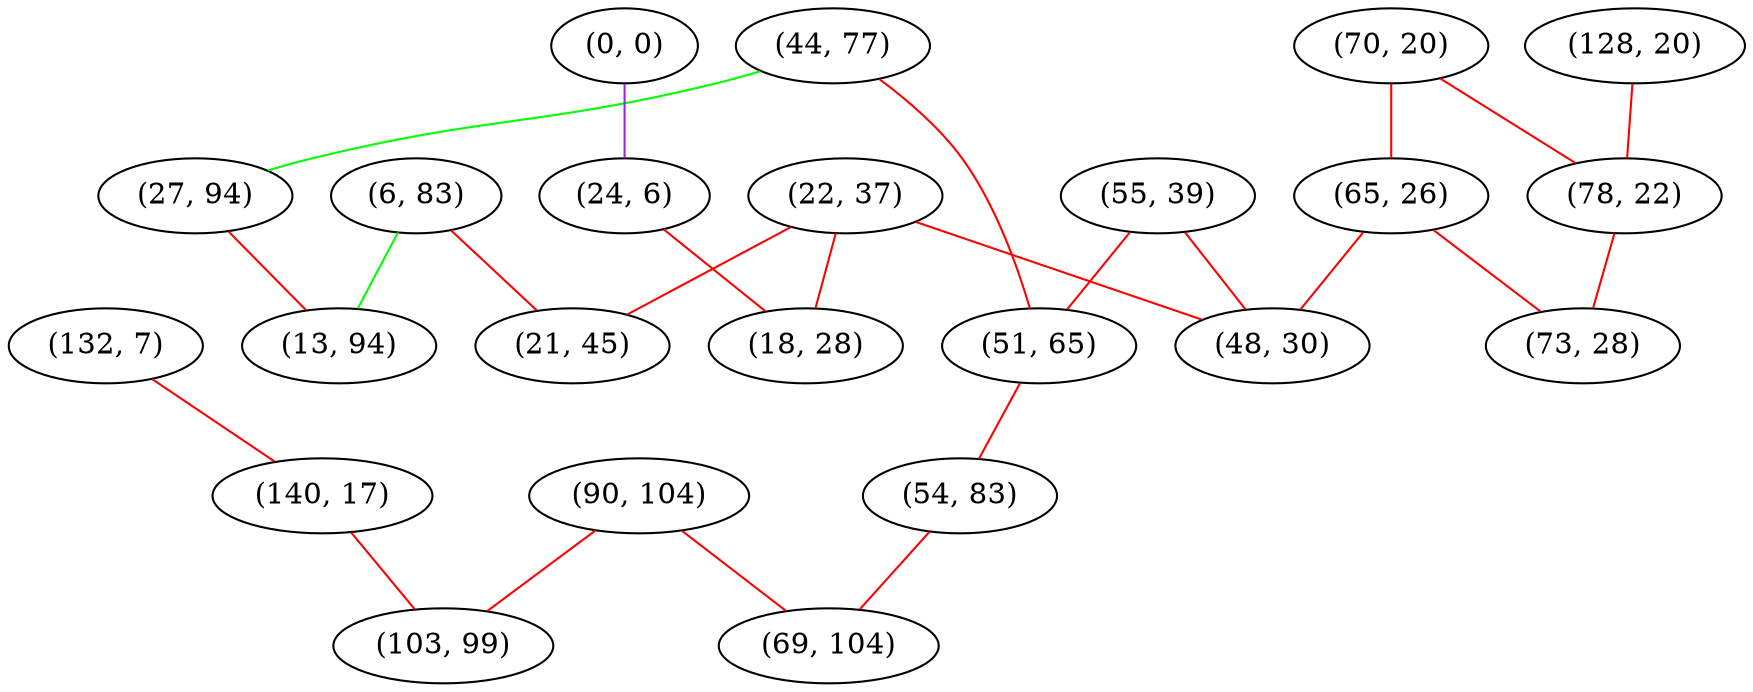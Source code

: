 graph "" {
"(132, 7)";
"(128, 20)";
"(44, 77)";
"(22, 37)";
"(90, 104)";
"(55, 39)";
"(6, 83)";
"(70, 20)";
"(140, 17)";
"(27, 94)";
"(21, 45)";
"(103, 99)";
"(0, 0)";
"(65, 26)";
"(24, 6)";
"(18, 28)";
"(13, 94)";
"(51, 65)";
"(78, 22)";
"(48, 30)";
"(73, 28)";
"(54, 83)";
"(69, 104)";
"(132, 7)" -- "(140, 17)"  [color=red, key=0, weight=1];
"(128, 20)" -- "(78, 22)"  [color=red, key=0, weight=1];
"(44, 77)" -- "(51, 65)"  [color=red, key=0, weight=1];
"(44, 77)" -- "(27, 94)"  [color=green, key=0, weight=2];
"(22, 37)" -- "(48, 30)"  [color=red, key=0, weight=1];
"(22, 37)" -- "(18, 28)"  [color=red, key=0, weight=1];
"(22, 37)" -- "(21, 45)"  [color=red, key=0, weight=1];
"(90, 104)" -- "(103, 99)"  [color=red, key=0, weight=1];
"(90, 104)" -- "(69, 104)"  [color=red, key=0, weight=1];
"(55, 39)" -- "(48, 30)"  [color=red, key=0, weight=1];
"(55, 39)" -- "(51, 65)"  [color=red, key=0, weight=1];
"(6, 83)" -- "(13, 94)"  [color=green, key=0, weight=2];
"(6, 83)" -- "(21, 45)"  [color=red, key=0, weight=1];
"(70, 20)" -- "(65, 26)"  [color=red, key=0, weight=1];
"(70, 20)" -- "(78, 22)"  [color=red, key=0, weight=1];
"(140, 17)" -- "(103, 99)"  [color=red, key=0, weight=1];
"(27, 94)" -- "(13, 94)"  [color=red, key=0, weight=1];
"(0, 0)" -- "(24, 6)"  [color=purple, key=0, weight=4];
"(65, 26)" -- "(48, 30)"  [color=red, key=0, weight=1];
"(65, 26)" -- "(73, 28)"  [color=red, key=0, weight=1];
"(24, 6)" -- "(18, 28)"  [color=red, key=0, weight=1];
"(51, 65)" -- "(54, 83)"  [color=red, key=0, weight=1];
"(78, 22)" -- "(73, 28)"  [color=red, key=0, weight=1];
"(54, 83)" -- "(69, 104)"  [color=red, key=0, weight=1];
}
